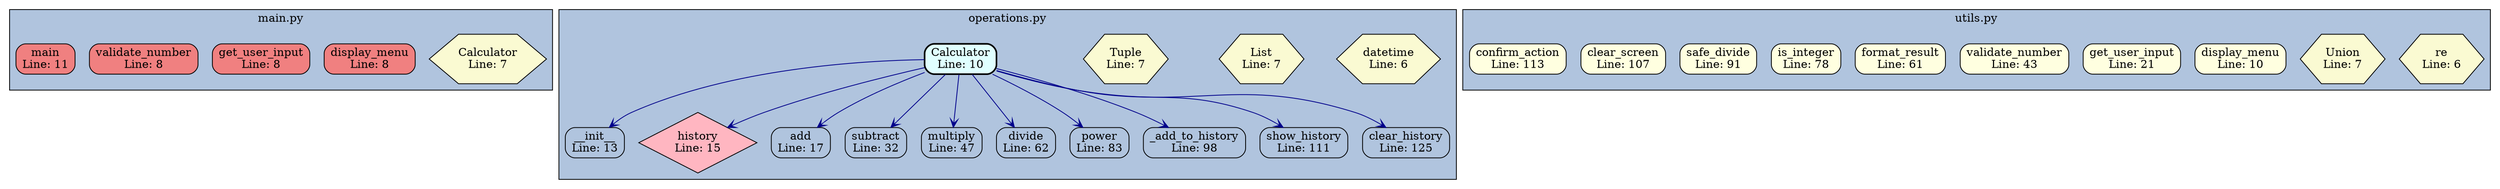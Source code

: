 digraph CodeCallGraph {
    rankdir=TB;
    node [shape=box, style="rounded,filled"];
    edge [color=darkblue, arrowhead=vee];

    subgraph cluster_main_py {
        label="main.py";
        style=filled;
        fillcolor=lightsteelblue;
        "Calculator_main_py" [label="Calculator\nLine: 7", shape=hexagon, style=filled, fillcolor=lightgoldenrodyellow];
        "display_menu_main_py" [label="display_menu\nLine: 8", fillcolor=lightcoral];
        "get_user_input_main_py" [label="get_user_input\nLine: 8", fillcolor=lightcoral];
        "validate_number_main_py" [label="validate_number\nLine: 8", fillcolor=lightcoral];
        "main_main_py" [label="main\nLine: 11", fillcolor=lightcoral];
    }

    subgraph cluster_operations_py {
        label="operations.py";
        style=filled;
        fillcolor=lightsteelblue;
        "datetime_operations_py" [label="datetime\nLine: 6", shape=hexagon, style=filled, fillcolor=lightgoldenrodyellow];
        "List_operations_py" [label="List\nLine: 7", shape=hexagon, style=filled, fillcolor=lightgoldenrodyellow];
        "Tuple_operations_py" [label="Tuple\nLine: 7", shape=hexagon, style=filled, fillcolor=lightgoldenrodyellow];
        "Calculator_operations_py" [label="Calculator\nLine: 10", fillcolor=lightcyan, style="rounded,filled,bold", penwidth=2];
        "__init___operations_py" [label="__init__\nLine: 13", fillcolor=lightsteelblue, style="rounded,filled"];
        "history_operations_py" [label="history\nLine: 15", shape=diamond, style=filled, fillcolor=lightpink];
        "add_operations_py" [label="add\nLine: 17", fillcolor=lightsteelblue, style="rounded,filled"];
        "subtract_operations_py" [label="subtract\nLine: 32", fillcolor=lightsteelblue, style="rounded,filled"];
        "multiply_operations_py" [label="multiply\nLine: 47", fillcolor=lightsteelblue, style="rounded,filled"];
        "divide_operations_py" [label="divide\nLine: 62", fillcolor=lightsteelblue, style="rounded,filled"];
        "power_operations_py" [label="power\nLine: 83", fillcolor=lightsteelblue, style="rounded,filled"];
        "_add_to_history_operations_py" [label="_add_to_history\nLine: 98", fillcolor=lightsteelblue, style="rounded,filled"];
        "show_history_operations_py" [label="show_history\nLine: 111", fillcolor=lightsteelblue, style="rounded,filled"];
        "clear_history_operations_py" [label="clear_history\nLine: 125", fillcolor=lightsteelblue, style="rounded,filled"];
    }

    subgraph cluster_utils_py {
        label="utils.py";
        style=filled;
        fillcolor=lightsteelblue;
        "re_utils_py" [label="re\nLine: 6", shape=hexagon, style=filled, fillcolor=lightgoldenrodyellow];
        "Union_utils_py" [label="Union\nLine: 7", shape=hexagon, style=filled, fillcolor=lightgoldenrodyellow];
        "display_menu_utils_py" [label="display_menu\nLine: 10", fillcolor=lightyellow];
        "get_user_input_utils_py" [label="get_user_input\nLine: 21", fillcolor=lightyellow];
        "validate_number_utils_py" [label="validate_number\nLine: 43", fillcolor=lightyellow];
        "format_result_utils_py" [label="format_result\nLine: 61", fillcolor=lightyellow];
        "is_integer_utils_py" [label="is_integer\nLine: 78", fillcolor=lightyellow];
        "safe_divide_utils_py" [label="safe_divide\nLine: 91", fillcolor=lightyellow];
        "clear_screen_utils_py" [label="clear_screen\nLine: 107", fillcolor=lightyellow];
        "confirm_action_utils_py" [label="confirm_action\nLine: 113", fillcolor=lightyellow];
    }

    // Function call relationships
    "Calculator_operations_py" -> "__init___operations_py";
    "Calculator_operations_py" -> "add_operations_py";
    "Calculator_operations_py" -> "subtract_operations_py";
    "Calculator_operations_py" -> "multiply_operations_py";
    "Calculator_operations_py" -> "divide_operations_py";
    "Calculator_operations_py" -> "power_operations_py";
    "Calculator_operations_py" -> "_add_to_history_operations_py";
    "Calculator_operations_py" -> "show_history_operations_py";
    "Calculator_operations_py" -> "clear_history_operations_py";
    "Calculator_operations_py" -> "history_operations_py";
}
